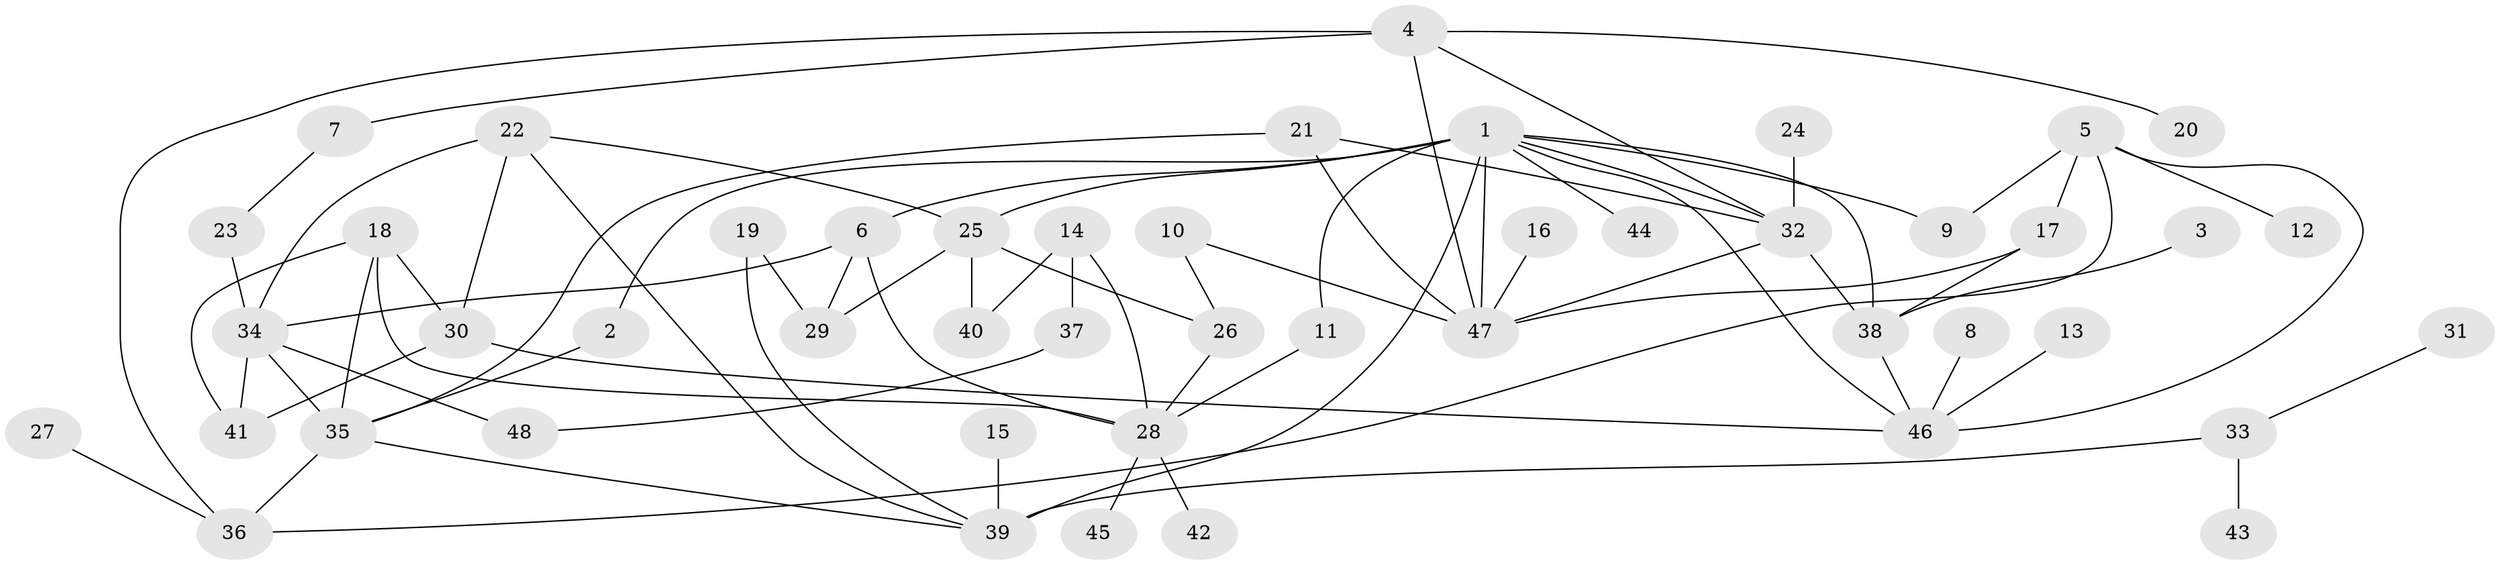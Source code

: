 // original degree distribution, {6: 0.05263157894736842, 7: 0.021052631578947368, 4: 0.10526315789473684, 5: 0.07368421052631578, 2: 0.3368421052631579, 3: 0.14736842105263157, 1: 0.2631578947368421}
// Generated by graph-tools (version 1.1) at 2025/25/03/09/25 03:25:28]
// undirected, 48 vertices, 75 edges
graph export_dot {
graph [start="1"]
  node [color=gray90,style=filled];
  1;
  2;
  3;
  4;
  5;
  6;
  7;
  8;
  9;
  10;
  11;
  12;
  13;
  14;
  15;
  16;
  17;
  18;
  19;
  20;
  21;
  22;
  23;
  24;
  25;
  26;
  27;
  28;
  29;
  30;
  31;
  32;
  33;
  34;
  35;
  36;
  37;
  38;
  39;
  40;
  41;
  42;
  43;
  44;
  45;
  46;
  47;
  48;
  1 -- 2 [weight=1.0];
  1 -- 6 [weight=1.0];
  1 -- 9 [weight=1.0];
  1 -- 11 [weight=1.0];
  1 -- 25 [weight=1.0];
  1 -- 32 [weight=1.0];
  1 -- 38 [weight=1.0];
  1 -- 39 [weight=2.0];
  1 -- 44 [weight=1.0];
  1 -- 46 [weight=1.0];
  1 -- 47 [weight=1.0];
  2 -- 35 [weight=1.0];
  3 -- 38 [weight=1.0];
  4 -- 7 [weight=1.0];
  4 -- 20 [weight=1.0];
  4 -- 32 [weight=1.0];
  4 -- 36 [weight=1.0];
  4 -- 47 [weight=1.0];
  5 -- 9 [weight=1.0];
  5 -- 12 [weight=1.0];
  5 -- 17 [weight=1.0];
  5 -- 36 [weight=1.0];
  5 -- 46 [weight=1.0];
  6 -- 28 [weight=1.0];
  6 -- 29 [weight=1.0];
  6 -- 34 [weight=1.0];
  7 -- 23 [weight=1.0];
  8 -- 46 [weight=1.0];
  10 -- 26 [weight=1.0];
  10 -- 47 [weight=1.0];
  11 -- 28 [weight=1.0];
  13 -- 46 [weight=1.0];
  14 -- 28 [weight=1.0];
  14 -- 37 [weight=1.0];
  14 -- 40 [weight=1.0];
  15 -- 39 [weight=1.0];
  16 -- 47 [weight=1.0];
  17 -- 38 [weight=1.0];
  17 -- 47 [weight=1.0];
  18 -- 28 [weight=1.0];
  18 -- 30 [weight=1.0];
  18 -- 35 [weight=2.0];
  18 -- 41 [weight=1.0];
  19 -- 29 [weight=1.0];
  19 -- 39 [weight=1.0];
  21 -- 32 [weight=1.0];
  21 -- 35 [weight=1.0];
  21 -- 47 [weight=1.0];
  22 -- 25 [weight=1.0];
  22 -- 30 [weight=1.0];
  22 -- 34 [weight=1.0];
  22 -- 39 [weight=1.0];
  23 -- 34 [weight=1.0];
  24 -- 32 [weight=1.0];
  25 -- 26 [weight=1.0];
  25 -- 29 [weight=1.0];
  25 -- 40 [weight=1.0];
  26 -- 28 [weight=1.0];
  27 -- 36 [weight=1.0];
  28 -- 42 [weight=1.0];
  28 -- 45 [weight=1.0];
  30 -- 41 [weight=1.0];
  30 -- 46 [weight=1.0];
  31 -- 33 [weight=1.0];
  32 -- 38 [weight=1.0];
  32 -- 47 [weight=1.0];
  33 -- 39 [weight=1.0];
  33 -- 43 [weight=1.0];
  34 -- 35 [weight=1.0];
  34 -- 41 [weight=1.0];
  34 -- 48 [weight=1.0];
  35 -- 36 [weight=1.0];
  35 -- 39 [weight=1.0];
  37 -- 48 [weight=1.0];
  38 -- 46 [weight=1.0];
}
